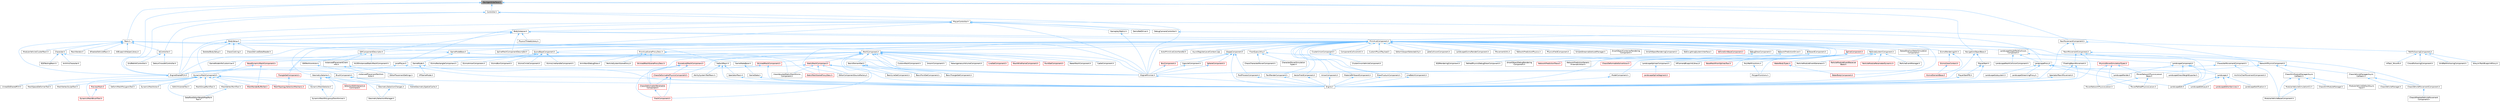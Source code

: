 digraph "NavAgentInterface.h"
{
 // INTERACTIVE_SVG=YES
 // LATEX_PDF_SIZE
  bgcolor="transparent";
  edge [fontname=Helvetica,fontsize=10,labelfontname=Helvetica,labelfontsize=10];
  node [fontname=Helvetica,fontsize=10,shape=box,height=0.2,width=0.4];
  Node1 [id="Node000001",label="NavAgentInterface.h",height=0.2,width=0.4,color="gray40", fillcolor="grey60", style="filled", fontcolor="black",tooltip=" "];
  Node1 -> Node2 [id="edge1_Node000001_Node000002",dir="back",color="steelblue1",style="solid",tooltip=" "];
  Node2 [id="Node000002",label="Controller.h",height=0.2,width=0.4,color="grey40", fillcolor="white", style="filled",URL="$de/d4a/Controller_8h.html",tooltip=" "];
  Node2 -> Node3 [id="edge2_Node000002_Node000003",dir="back",color="steelblue1",style="solid",tooltip=" "];
  Node3 [id="Node000003",label="AIController.h",height=0.2,width=0.4,color="grey40", fillcolor="white", style="filled",URL="$d7/dd8/AIController_8h.html",tooltip=" "];
  Node3 -> Node4 [id="edge3_Node000003_Node000004",dir="back",color="steelblue1",style="solid",tooltip=" "];
  Node4 [id="Node000004",label="DetourCrowdAIController.h",height=0.2,width=0.4,color="grey40", fillcolor="white", style="filled",URL="$d0/d1e/DetourCrowdAIController_8h.html",tooltip=" "];
  Node3 -> Node5 [id="edge4_Node000003_Node000005",dir="back",color="steelblue1",style="solid",tooltip=" "];
  Node5 [id="Node000005",label="GridPathAIController.h",height=0.2,width=0.4,color="grey40", fillcolor="white", style="filled",URL="$d9/daa/GridPathAIController_8h.html",tooltip=" "];
  Node2 -> Node6 [id="edge5_Node000002_Node000006",dir="back",color="steelblue1",style="solid",tooltip=" "];
  Node6 [id="Node000006",label="EngineMinimal.h",height=0.2,width=0.4,color="grey40", fillcolor="white", style="filled",URL="$d0/d2c/EngineMinimal_8h.html",tooltip=" "];
  Node6 -> Node7 [id="edge6_Node000006_Node000007",dir="back",color="steelblue1",style="solid",tooltip=" "];
  Node7 [id="Node000007",label="Engine.h",height=0.2,width=0.4,color="grey40", fillcolor="white", style="filled",URL="$d1/d34/Public_2Engine_8h.html",tooltip=" "];
  Node2 -> Node8 [id="edge7_Node000002_Node000008",dir="back",color="steelblue1",style="solid",tooltip=" "];
  Node8 [id="Node000008",label="EngineSharedPCH.h",height=0.2,width=0.4,color="grey40", fillcolor="white", style="filled",URL="$dc/dbb/EngineSharedPCH_8h.html",tooltip=" "];
  Node8 -> Node9 [id="edge8_Node000008_Node000009",dir="back",color="steelblue1",style="solid",tooltip=" "];
  Node9 [id="Node000009",label="UnrealEdSharedPCH.h",height=0.2,width=0.4,color="grey40", fillcolor="white", style="filled",URL="$d1/de6/UnrealEdSharedPCH_8h.html",tooltip=" "];
  Node2 -> Node10 [id="edge9_Node000002_Node000010",dir="back",color="steelblue1",style="solid",tooltip=" "];
  Node10 [id="Node000010",label="PlayerController.h",height=0.2,width=0.4,color="grey40", fillcolor="white", style="filled",URL="$db/db4/PlayerController_8h.html",tooltip=" "];
  Node10 -> Node11 [id="edge10_Node000010_Node000011",dir="back",color="steelblue1",style="solid",tooltip=" "];
  Node11 [id="Node000011",label="BodyInstance.h",height=0.2,width=0.4,color="grey40", fillcolor="white", style="filled",URL="$d3/d42/BodyInstance_8h.html",tooltip=" "];
  Node11 -> Node12 [id="edge11_Node000011_Node000012",dir="back",color="steelblue1",style="solid",tooltip=" "];
  Node12 [id="Node000012",label="BodySetup.h",height=0.2,width=0.4,color="grey40", fillcolor="white", style="filled",URL="$d8/d7b/BodySetup_8h.html",tooltip=" "];
  Node12 -> Node13 [id="edge12_Node000012_Node000013",dir="back",color="steelblue1",style="solid",tooltip=" "];
  Node13 [id="Node000013",label="ChaosCooking.h",height=0.2,width=0.4,color="grey40", fillcolor="white", style="filled",URL="$de/d88/ChaosCooking_8h.html",tooltip=" "];
  Node12 -> Node14 [id="edge13_Node000012_Node000014",dir="back",color="steelblue1",style="solid",tooltip=" "];
  Node14 [id="Node000014",label="ChaosDerivedDataReader.h",height=0.2,width=0.4,color="grey40", fillcolor="white", style="filled",URL="$de/d70/ChaosDerivedDataReader_8h.html",tooltip=" "];
  Node12 -> Node15 [id="edge14_Node000012_Node000015",dir="back",color="steelblue1",style="solid",tooltip=" "];
  Node15 [id="Node000015",label="DynamicMeshComponent.h",height=0.2,width=0.4,color="grey40", fillcolor="white", style="filled",URL="$d8/d66/DynamicMeshComponent_8h.html",tooltip=" "];
  Node15 -> Node16 [id="edge15_Node000015_Node000016",dir="back",color="steelblue1",style="solid",tooltip=" "];
  Node16 [id="Node000016",label="DataflowEditorWeightMapPaint\lTool.h",height=0.2,width=0.4,color="grey40", fillcolor="white", style="filled",URL="$db/d46/DataflowEditorWeightMapPaintTool_8h.html",tooltip=" "];
  Node15 -> Node17 [id="edge16_Node000015_Node000017",dir="back",color="steelblue1",style="solid",tooltip=" "];
  Node17 [id="Node000017",label="DeformMeshPolygonsTool.h",height=0.2,width=0.4,color="grey40", fillcolor="white", style="filled",URL="$db/d72/DeformMeshPolygonsTool_8h.html",tooltip=" "];
  Node15 -> Node18 [id="edge17_Node000015_Node000018",dir="back",color="steelblue1",style="solid",tooltip=" "];
  Node18 [id="Node000018",label="DynamicMeshActor.h",height=0.2,width=0.4,color="grey40", fillcolor="white", style="filled",URL="$d1/d71/DynamicMeshActor_8h.html",tooltip=" "];
  Node15 -> Node19 [id="edge18_Node000015_Node000019",dir="back",color="steelblue1",style="solid",tooltip=" "];
  Node19 [id="Node000019",label="DynamicMeshBrushTool.h",height=0.2,width=0.4,color="red", fillcolor="#FFF0F0", style="filled",URL="$da/d04/DynamicMeshBrushTool_8h.html",tooltip=" "];
  Node15 -> Node23 [id="edge19_Node000015_Node000023",dir="back",color="steelblue1",style="solid",tooltip=" "];
  Node23 [id="Node000023",label="DynamicMeshSelector.h",height=0.2,width=0.4,color="grey40", fillcolor="white", style="filled",URL="$dc/d01/DynamicMeshSelector_8h.html",tooltip=" "];
  Node23 -> Node24 [id="edge20_Node000023_Node000024",dir="back",color="steelblue1",style="solid",tooltip=" "];
  Node24 [id="Node000024",label="DynamicMeshPolygroupTransformer.h",height=0.2,width=0.4,color="grey40", fillcolor="white", style="filled",URL="$dc/db2/DynamicMeshPolygroupTransformer_8h.html",tooltip=" "];
  Node15 -> Node25 [id="edge21_Node000015_Node000025",dir="back",color="steelblue1",style="solid",tooltip=" "];
  Node25 [id="Node000025",label="EditUVIslandsTool.h",height=0.2,width=0.4,color="grey40", fillcolor="white", style="filled",URL="$d0/de4/EditUVIslandsTool_8h.html",tooltip=" "];
  Node15 -> Node26 [id="edge22_Node000015_Node000026",dir="back",color="steelblue1",style="solid",tooltip=" "];
  Node26 [id="Node000026",label="MeshGroupPaintTool.h",height=0.2,width=0.4,color="grey40", fillcolor="white", style="filled",URL="$dd/d04/MeshGroupPaintTool_8h.html",tooltip=" "];
  Node15 -> Node27 [id="edge23_Node000015_Node000027",dir="back",color="steelblue1",style="solid",tooltip=" "];
  Node27 [id="Node000027",label="MeshRenderBufferSet.h",height=0.2,width=0.4,color="red", fillcolor="#FFF0F0", style="filled",URL="$de/dc2/MeshRenderBufferSet_8h.html",tooltip=" "];
  Node15 -> Node29 [id="edge24_Node000015_Node000029",dir="back",color="steelblue1",style="solid",tooltip=" "];
  Node29 [id="Node000029",label="MeshSpaceDeformerTool.h",height=0.2,width=0.4,color="grey40", fillcolor="white", style="filled",URL="$d7/dc8/MeshSpaceDeformerTool_8h.html",tooltip=" "];
  Node15 -> Node30 [id="edge25_Node000015_Node000030",dir="back",color="steelblue1",style="solid",tooltip=" "];
  Node30 [id="Node000030",label="MeshTopologySelectionMechanic.h",height=0.2,width=0.4,color="red", fillcolor="#FFF0F0", style="filled",URL="$d5/d15/MeshTopologySelectionMechanic_8h.html",tooltip=" "];
  Node15 -> Node33 [id="edge26_Node000015_Node000033",dir="back",color="steelblue1",style="solid",tooltip=" "];
  Node33 [id="Node000033",label="MeshVertexPaintTool.h",height=0.2,width=0.4,color="grey40", fillcolor="white", style="filled",URL="$db/d74/MeshVertexPaintTool_8h.html",tooltip=" "];
  Node33 -> Node16 [id="edge27_Node000033_Node000016",dir="back",color="steelblue1",style="solid",tooltip=" "];
  Node15 -> Node34 [id="edge28_Node000015_Node000034",dir="back",color="steelblue1",style="solid",tooltip=" "];
  Node34 [id="Node000034",label="MeshVertexSculptTool.h",height=0.2,width=0.4,color="grey40", fillcolor="white", style="filled",URL="$dc/da6/MeshVertexSculptTool_8h.html",tooltip=" "];
  Node15 -> Node35 [id="edge29_Node000015_Node000035",dir="back",color="steelblue1",style="solid",tooltip=" "];
  Node35 [id="Node000035",label="PreviewMesh.h",height=0.2,width=0.4,color="red", fillcolor="#FFF0F0", style="filled",URL="$d6/d30/PreviewMesh_8h.html",tooltip=" "];
  Node35 -> Node19 [id="edge30_Node000035_Node000019",dir="back",color="steelblue1",style="solid",tooltip=" "];
  Node15 -> Node87 [id="edge31_Node000015_Node000087",dir="back",color="steelblue1",style="solid",tooltip=" "];
  Node87 [id="Node000087",label="SceneGeometrySpatialCache.h",height=0.2,width=0.4,color="grey40", fillcolor="white", style="filled",URL="$d6/d6f/SceneGeometrySpatialCache_8h.html",tooltip=" "];
  Node12 -> Node88 [id="edge32_Node000012_Node000088",dir="back",color="steelblue1",style="solid",tooltip=" "];
  Node88 [id="Node000088",label="SkeletalBodySetup.h",height=0.2,width=0.4,color="grey40", fillcolor="white", style="filled",URL="$dc/dbc/SkeletalBodySetup_8h.html",tooltip=" "];
  Node11 -> Node8 [id="edge33_Node000011_Node000008",dir="back",color="steelblue1",style="solid",tooltip=" "];
  Node11 -> Node89 [id="edge34_Node000011_Node000089",dir="back",color="steelblue1",style="solid",tooltip=" "];
  Node89 [id="Node000089",label="ISMComponentDescriptor.h",height=0.2,width=0.4,color="grey40", fillcolor="white", style="filled",URL="$dd/d82/ISMComponentDescriptor_8h.html",tooltip=" "];
  Node89 -> Node90 [id="edge35_Node000089_Node000090",dir="back",color="steelblue1",style="solid",tooltip=" "];
  Node90 [id="Node000090",label="HLODInstancedStaticMeshComponent.h",height=0.2,width=0.4,color="grey40", fillcolor="white", style="filled",URL="$dd/d88/HLODInstancedStaticMeshComponent_8h.html",tooltip=" "];
  Node89 -> Node91 [id="edge36_Node000089_Node000091",dir="back",color="steelblue1",style="solid",tooltip=" "];
  Node91 [id="Node000091",label="ISMPartitionActor.h",height=0.2,width=0.4,color="grey40", fillcolor="white", style="filled",URL="$d8/dac/ISMPartitionActor_8h.html",tooltip=" "];
  Node91 -> Node92 [id="edge37_Node000091_Node000092",dir="back",color="steelblue1",style="solid",tooltip=" "];
  Node92 [id="Node000092",label="InstancedPlacementPartition\lActor.h",height=0.2,width=0.4,color="grey40", fillcolor="white", style="filled",URL="$dd/d43/InstancedPlacementPartitionActor_8h.html",tooltip=" "];
  Node89 -> Node93 [id="edge38_Node000089_Node000093",dir="back",color="steelblue1",style="solid",tooltip=" "];
  Node93 [id="Node000093",label="InstancedPlacementClient\lInfo.h",height=0.2,width=0.4,color="grey40", fillcolor="white", style="filled",URL="$d0/d12/InstancedPlacementClientInfo_8h.html",tooltip=" "];
  Node93 -> Node94 [id="edge39_Node000093_Node000094",dir="back",color="steelblue1",style="solid",tooltip=" "];
  Node94 [id="Node000094",label="EditorPlacementSettings.h",height=0.2,width=0.4,color="grey40", fillcolor="white", style="filled",URL="$dd/daf/EditorPlacementSettings_8h.html",tooltip=" "];
  Node93 -> Node92 [id="edge40_Node000093_Node000092",dir="back",color="steelblue1",style="solid",tooltip=" "];
  Node11 -> Node95 [id="edge41_Node000011_Node000095",dir="back",color="steelblue1",style="solid",tooltip=" "];
  Node95 [id="Node000095",label="LandscapeProxy.h",height=0.2,width=0.4,color="grey40", fillcolor="white", style="filled",URL="$db/dae/LandscapeProxy_8h.html",tooltip=" "];
  Node95 -> Node96 [id="edge42_Node000095_Node000096",dir="back",color="steelblue1",style="solid",tooltip=" "];
  Node96 [id="Node000096",label="Landscape.h",height=0.2,width=0.4,color="grey40", fillcolor="white", style="filled",URL="$d5/dd6/Landscape_8h.html",tooltip=" "];
  Node96 -> Node97 [id="edge43_Node000096_Node000097",dir="back",color="steelblue1",style="solid",tooltip=" "];
  Node97 [id="Node000097",label="LandscapeEdit.h",height=0.2,width=0.4,color="grey40", fillcolor="white", style="filled",URL="$df/d61/LandscapeEdit_8h.html",tooltip=" "];
  Node96 -> Node98 [id="edge44_Node000096_Node000098",dir="back",color="steelblue1",style="solid",tooltip=" "];
  Node98 [id="Node000098",label="LandscapeEditLayer.h",height=0.2,width=0.4,color="grey40", fillcolor="white", style="filled",URL="$d2/d34/LandscapeEditLayer_8h.html",tooltip=" "];
  Node96 -> Node99 [id="edge45_Node000096_Node000099",dir="back",color="steelblue1",style="solid",tooltip=" "];
  Node99 [id="Node000099",label="LandscapeEditorServices.h",height=0.2,width=0.4,color="red", fillcolor="#FFF0F0", style="filled",URL="$d0/de9/LandscapeEditorServices_8h.html",tooltip=" "];
  Node96 -> Node101 [id="edge46_Node000096_Node000101",dir="back",color="steelblue1",style="solid",tooltip=" "];
  Node101 [id="Node000101",label="LandscapeNotification.h",height=0.2,width=0.4,color="grey40", fillcolor="white", style="filled",URL="$d7/de3/LandscapeNotification_8h.html",tooltip=" "];
  Node95 -> Node97 [id="edge47_Node000095_Node000097",dir="back",color="steelblue1",style="solid",tooltip=" "];
  Node95 -> Node102 [id="edge48_Node000095_Node000102",dir="back",color="steelblue1",style="solid",tooltip=" "];
  Node102 [id="Node000102",label="LandscapeRender.h",height=0.2,width=0.4,color="grey40", fillcolor="white", style="filled",URL="$df/d67/LandscapeRender_8h.html",tooltip=" "];
  Node95 -> Node103 [id="edge49_Node000095_Node000103",dir="back",color="steelblue1",style="solid",tooltip=" "];
  Node103 [id="Node000103",label="LandscapeStreamingProxy.h",height=0.2,width=0.4,color="grey40", fillcolor="white", style="filled",URL="$de/d5a/LandscapeStreamingProxy_8h.html",tooltip=" "];
  Node95 -> Node104 [id="edge50_Node000095_Node000104",dir="back",color="steelblue1",style="solid",tooltip=" "];
  Node104 [id="Node000104",label="LandscapeSubsystem.h",height=0.2,width=0.4,color="grey40", fillcolor="white", style="filled",URL="$d7/ddd/LandscapeSubsystem_8h.html",tooltip=" "];
  Node11 -> Node105 [id="edge51_Node000011_Node000105",dir="back",color="steelblue1",style="solid",tooltip=" "];
  Node105 [id="Node000105",label="PhysicsThreadLibrary.h",height=0.2,width=0.4,color="grey40", fillcolor="white", style="filled",URL="$dd/df6/PhysicsThreadLibrary_8h.html",tooltip=" "];
  Node11 -> Node106 [id="edge52_Node000011_Node000106",dir="back",color="steelblue1",style="solid",tooltip=" "];
  Node106 [id="Node000106",label="PrimitiveComponent.h",height=0.2,width=0.4,color="grey40", fillcolor="white", style="filled",URL="$df/d9f/PrimitiveComponent_8h.html",tooltip=" "];
  Node106 -> Node107 [id="edge53_Node000106_Node000107",dir="back",color="steelblue1",style="solid",tooltip=" "];
  Node107 [id="Node000107",label="ActorPrimitiveColorHandler.h",height=0.2,width=0.4,color="grey40", fillcolor="white", style="filled",URL="$d4/d72/ActorPrimitiveColorHandler_8h.html",tooltip=" "];
  Node106 -> Node108 [id="edge54_Node000106_Node000108",dir="back",color="steelblue1",style="solid",tooltip=" "];
  Node108 [id="Node000108",label="ArrowComponent.h",height=0.2,width=0.4,color="grey40", fillcolor="white", style="filled",URL="$db/d35/ArrowComponent_8h.html",tooltip=" "];
  Node108 -> Node7 [id="edge55_Node000108_Node000007",dir="back",color="steelblue1",style="solid",tooltip=" "];
  Node106 -> Node109 [id="edge56_Node000106_Node000109",dir="back",color="steelblue1",style="solid",tooltip=" "];
  Node109 [id="Node000109",label="AsyncRegisterLevelContext.cpp",height=0.2,width=0.4,color="grey40", fillcolor="white", style="filled",URL="$da/df8/AsyncRegisterLevelContext_8cpp.html",tooltip=" "];
  Node106 -> Node110 [id="edge57_Node000106_Node000110",dir="back",color="steelblue1",style="solid",tooltip=" "];
  Node110 [id="Node000110",label="BakedShallowWaterSimulation\lComponent.h",height=0.2,width=0.4,color="grey40", fillcolor="white", style="filled",URL="$d4/dbc/BakedShallowWaterSimulationComponent_8h.html",tooltip=" "];
  Node110 -> Node111 [id="edge58_Node000110_Node000111",dir="back",color="steelblue1",style="solid",tooltip=" "];
  Node111 [id="Node000111",label="WaterBodyComponent.h",height=0.2,width=0.4,color="red", fillcolor="#FFF0F0", style="filled",URL="$db/d59/WaterBodyComponent_8h.html",tooltip=" "];
  Node106 -> Node124 [id="edge59_Node000106_Node000124",dir="back",color="steelblue1",style="solid",tooltip=" "];
  Node124 [id="Node000124",label="BillboardComponent.h",height=0.2,width=0.4,color="grey40", fillcolor="white", style="filled",URL="$db/d72/BillboardComponent_8h.html",tooltip=" "];
  Node124 -> Node125 [id="edge60_Node000124_Node000125",dir="back",color="steelblue1",style="solid",tooltip=" "];
  Node125 [id="Node000125",label="ChaosDeformableSolverActor.h",height=0.2,width=0.4,color="red", fillcolor="#FFF0F0", style="filled",URL="$d2/de9/ChaosDeformableSolverActor_8h.html",tooltip=" "];
  Node124 -> Node7 [id="edge61_Node000124_Node000007",dir="back",color="steelblue1",style="solid",tooltip=" "];
  Node106 -> Node129 [id="edge62_Node000106_Node000129",dir="back",color="steelblue1",style="solid",tooltip=" "];
  Node129 [id="Node000129",label="BrushComponent.h",height=0.2,width=0.4,color="grey40", fillcolor="white", style="filled",URL="$d0/d9c/BrushComponent_8h.html",tooltip=" "];
  Node129 -> Node7 [id="edge63_Node000129_Node000007",dir="back",color="steelblue1",style="solid",tooltip=" "];
  Node129 -> Node87 [id="edge64_Node000129_Node000087",dir="back",color="steelblue1",style="solid",tooltip=" "];
  Node106 -> Node130 [id="edge65_Node000106_Node000130",dir="back",color="steelblue1",style="solid",tooltip=" "];
  Node130 [id="Node000130",label="ClusterUnionComponent.h",height=0.2,width=0.4,color="grey40", fillcolor="white", style="filled",URL="$d0/d16/ClusterUnionComponent_8h.html",tooltip=" "];
  Node130 -> Node131 [id="edge66_Node000130_Node000131",dir="back",color="steelblue1",style="solid",tooltip=" "];
  Node131 [id="Node000131",label="ClusterUnionVehicleComponent.h",height=0.2,width=0.4,color="grey40", fillcolor="white", style="filled",URL="$dd/deb/ClusterUnionVehicleComponent_8h.html",tooltip=" "];
  Node106 -> Node132 [id="edge67_Node000106_Node000132",dir="back",color="steelblue1",style="solid",tooltip=" "];
  Node132 [id="Node000132",label="ComponentCollisionUtil.h",height=0.2,width=0.4,color="grey40", fillcolor="white", style="filled",URL="$d9/d1c/ComponentCollisionUtil_8h.html",tooltip=" "];
  Node106 -> Node133 [id="edge68_Node000106_Node000133",dir="back",color="steelblue1",style="solid",tooltip=" "];
  Node133 [id="Node000133",label="CustomPhysXPayload.h",height=0.2,width=0.4,color="grey40", fillcolor="white", style="filled",URL="$d3/d90/CustomPhysXPayload_8h.html",tooltip=" "];
  Node106 -> Node134 [id="edge69_Node000106_Node000134",dir="back",color="steelblue1",style="solid",tooltip=" "];
  Node134 [id="Node000134",label="DebugDrawComponent.h",height=0.2,width=0.4,color="grey40", fillcolor="white", style="filled",URL="$d9/dae/DebugDrawComponent_8h.html",tooltip=" "];
  Node134 -> Node135 [id="edge70_Node000134_Node000135",dir="back",color="steelblue1",style="solid",tooltip=" "];
  Node135 [id="Node000135",label="EQSRenderingComponent.h",height=0.2,width=0.4,color="grey40", fillcolor="white", style="filled",URL="$df/d63/EQSRenderingComponent_8h.html",tooltip=" "];
  Node134 -> Node136 [id="edge71_Node000134_Node000136",dir="back",color="steelblue1",style="solid",tooltip=" "];
  Node136 [id="Node000136",label="PathedPhysicsDebugDrawComponent.h",height=0.2,width=0.4,color="grey40", fillcolor="white", style="filled",URL="$d9/dd8/PathedPhysicsDebugDrawComponent_8h.html",tooltip=" "];
  Node134 -> Node137 [id="edge72_Node000134_Node000137",dir="back",color="steelblue1",style="solid",tooltip=" "];
  Node137 [id="Node000137",label="SmartObjectDebugRendering\lComponent.h",height=0.2,width=0.4,color="grey40", fillcolor="white", style="filled",URL="$d2/db9/SmartObjectDebugRenderingComponent_8h.html",tooltip=" "];
  Node106 -> Node138 [id="edge73_Node000106_Node000138",dir="back",color="steelblue1",style="solid",tooltip=" "];
  Node138 [id="Node000138",label="DrawFrustumComponent.h",height=0.2,width=0.4,color="grey40", fillcolor="white", style="filled",URL="$db/d24/DrawFrustumComponent_8h.html",tooltip=" "];
  Node138 -> Node7 [id="edge74_Node000138_Node000007",dir="back",color="steelblue1",style="solid",tooltip=" "];
  Node106 -> Node139 [id="edge75_Node000106_Node000139",dir="back",color="steelblue1",style="solid",tooltip=" "];
  Node139 [id="Node000139",label="EditorComponentSourceFactory.h",height=0.2,width=0.4,color="grey40", fillcolor="white", style="filled",URL="$d4/d35/EditorComponentSourceFactory_8h.html",tooltip=" "];
  Node106 -> Node140 [id="edge76_Node000106_Node000140",dir="back",color="steelblue1",style="solid",tooltip=" "];
  Node140 [id="Node000140",label="EditorViewportSelectability.h",height=0.2,width=0.4,color="grey40", fillcolor="white", style="filled",URL="$d0/da6/EditorViewportSelectability_8h.html",tooltip=" "];
  Node106 -> Node6 [id="edge77_Node000106_Node000006",dir="back",color="steelblue1",style="solid",tooltip=" "];
  Node106 -> Node8 [id="edge78_Node000106_Node000008",dir="back",color="steelblue1",style="solid",tooltip=" "];
  Node106 -> Node141 [id="edge79_Node000106_Node000141",dir="back",color="steelblue1",style="solid",tooltip=" "];
  Node141 [id="Node000141",label="FloorQueryUtils.h",height=0.2,width=0.4,color="grey40", fillcolor="white", style="filled",URL="$df/d2a/FloorQueryUtils_8h.html",tooltip=" "];
  Node141 -> Node142 [id="edge80_Node000141_Node000142",dir="back",color="steelblue1",style="solid",tooltip=" "];
  Node142 [id="Node000142",label="ChaosCharacterMoverComponent.h",height=0.2,width=0.4,color="grey40", fillcolor="white", style="filled",URL="$d5/dd2/ChaosCharacterMoverComponent_8h.html",tooltip=" "];
  Node141 -> Node143 [id="edge81_Node000141_Node000143",dir="back",color="steelblue1",style="solid",tooltip=" "];
  Node143 [id="Node000143",label="CharacterMoverSimulation\lTypes.h",height=0.2,width=0.4,color="grey40", fillcolor="white", style="filled",URL="$df/dcc/CharacterMoverSimulationTypes_8h.html",tooltip=" "];
  Node141 -> Node144 [id="edge82_Node000141_Node000144",dir="back",color="steelblue1",style="solid",tooltip=" "];
  Node144 [id="Node000144",label="PhysicsMoverSimulationTypes.h",height=0.2,width=0.4,color="red", fillcolor="#FFF0F0", style="filled",URL="$d1/d2f/PhysicsMoverSimulationTypes_8h.html",tooltip=" "];
  Node144 -> Node145 [id="edge83_Node000144_Node000145",dir="back",color="steelblue1",style="solid",tooltip=" "];
  Node145 [id="Node000145",label="MoverNetworkPhysicsLiaison.h",height=0.2,width=0.4,color="grey40", fillcolor="white", style="filled",URL="$d7/d6a/MoverNetworkPhysicsLiaison_8h.html",tooltip=" "];
  Node144 -> Node146 [id="edge84_Node000144_Node000146",dir="back",color="steelblue1",style="solid",tooltip=" "];
  Node146 [id="Node000146",label="MoverNetworkPhysicsLiaison\lBase.h",height=0.2,width=0.4,color="grey40", fillcolor="white", style="filled",URL="$d6/d54/MoverNetworkPhysicsLiaisonBase_8h.html",tooltip=" "];
  Node146 -> Node145 [id="edge85_Node000146_Node000145",dir="back",color="steelblue1",style="solid",tooltip=" "];
  Node146 -> Node147 [id="edge86_Node000146_Node000147",dir="back",color="steelblue1",style="solid",tooltip=" "];
  Node147 [id="Node000147",label="MoverPathedPhysicsLiaison.h",height=0.2,width=0.4,color="grey40", fillcolor="white", style="filled",URL="$d8/d2d/MoverPathedPhysicsLiaison_8h.html",tooltip=" "];
  Node144 -> Node147 [id="edge87_Node000144_Node000147",dir="back",color="steelblue1",style="solid",tooltip=" "];
  Node106 -> Node154 [id="edge88_Node000106_Node000154",dir="back",color="steelblue1",style="solid",tooltip=" "];
  Node154 [id="Node000154",label="GeometrySelector.h",height=0.2,width=0.4,color="grey40", fillcolor="white", style="filled",URL="$d5/d67/GeometrySelector_8h.html",tooltip=" "];
  Node154 -> Node24 [id="edge89_Node000154_Node000024",dir="back",color="steelblue1",style="solid",tooltip=" "];
  Node154 -> Node23 [id="edge90_Node000154_Node000023",dir="back",color="steelblue1",style="solid",tooltip=" "];
  Node154 -> Node155 [id="edge91_Node000154_Node000155",dir="back",color="steelblue1",style="solid",tooltip=" "];
  Node155 [id="Node000155",label="GeometrySelectionChanges.h",height=0.2,width=0.4,color="grey40", fillcolor="white", style="filled",URL="$d2/d21/GeometrySelectionChanges_8h.html",tooltip=" "];
  Node155 -> Node156 [id="edge92_Node000155_Node000156",dir="back",color="steelblue1",style="solid",tooltip=" "];
  Node156 [id="Node000156",label="GeometrySelectionManager.h",height=0.2,width=0.4,color="grey40", fillcolor="white", style="filled",URL="$d9/d43/GeometrySelectionManager_8h.html",tooltip=" "];
  Node154 -> Node156 [id="edge93_Node000154_Node000156",dir="back",color="steelblue1",style="solid",tooltip=" "];
  Node154 -> Node157 [id="edge94_Node000154_Node000157",dir="back",color="steelblue1",style="solid",tooltip=" "];
  Node157 [id="Node000157",label="SelectionEditInteractive\lCommand.h",height=0.2,width=0.4,color="red", fillcolor="#FFF0F0", style="filled",URL="$d8/db5/SelectionEditInteractiveCommand_8h.html",tooltip=" "];
  Node106 -> Node162 [id="edge95_Node000106_Node000162",dir="back",color="steelblue1",style="solid",tooltip=" "];
  Node162 [id="Node000162",label="GizmoBaseComponent.h",height=0.2,width=0.4,color="grey40", fillcolor="white", style="filled",URL="$db/dfd/GizmoBaseComponent_8h.html",tooltip=" "];
  Node162 -> Node163 [id="edge96_Node000162_Node000163",dir="back",color="steelblue1",style="solid",tooltip=" "];
  Node163 [id="Node000163",label="GizmoArrowComponent.h",height=0.2,width=0.4,color="grey40", fillcolor="white", style="filled",URL="$d9/df9/GizmoArrowComponent_8h.html",tooltip=" "];
  Node162 -> Node164 [id="edge97_Node000162_Node000164",dir="back",color="steelblue1",style="solid",tooltip=" "];
  Node164 [id="Node000164",label="GizmoBoxComponent.h",height=0.2,width=0.4,color="grey40", fillcolor="white", style="filled",URL="$d4/d84/GizmoBoxComponent_8h.html",tooltip=" "];
  Node162 -> Node165 [id="edge98_Node000162_Node000165",dir="back",color="steelblue1",style="solid",tooltip=" "];
  Node165 [id="Node000165",label="GizmoCircleComponent.h",height=0.2,width=0.4,color="grey40", fillcolor="white", style="filled",URL="$d3/d78/GizmoCircleComponent_8h.html",tooltip=" "];
  Node162 -> Node166 [id="edge99_Node000162_Node000166",dir="back",color="steelblue1",style="solid",tooltip=" "];
  Node166 [id="Node000166",label="GizmoLineHandleComponent.h",height=0.2,width=0.4,color="grey40", fillcolor="white", style="filled",URL="$d3/d98/GizmoLineHandleComponent_8h.html",tooltip=" "];
  Node162 -> Node167 [id="edge100_Node000162_Node000167",dir="back",color="steelblue1",style="solid",tooltip=" "];
  Node167 [id="Node000167",label="GizmoRectangleComponent.h",height=0.2,width=0.4,color="grey40", fillcolor="white", style="filled",URL="$d9/ded/GizmoRectangleComponent_8h.html",tooltip=" "];
  Node162 -> Node168 [id="edge101_Node000162_Node000168",dir="back",color="steelblue1",style="solid",tooltip=" "];
  Node168 [id="Node000168",label="ViewAdjustedStaticMeshGizmo\lComponent.h",height=0.2,width=0.4,color="grey40", fillcolor="white", style="filled",URL="$d3/d99/ViewAdjustedStaticMeshGizmoComponent_8h.html",tooltip=" "];
  Node106 -> Node169 [id="edge102_Node000106_Node000169",dir="back",color="steelblue1",style="solid",tooltip=" "];
  Node169 [id="Node000169",label="GizmoRenderingUtil.h",height=0.2,width=0.4,color="grey40", fillcolor="white", style="filled",URL="$d0/d40/GizmoRenderingUtil_8h.html",tooltip=" "];
  Node169 -> Node170 [id="edge103_Node000169_Node000170",dir="back",color="steelblue1",style="solid",tooltip=" "];
  Node170 [id="Node000170",label="GizmoElementBase.h",height=0.2,width=0.4,color="red", fillcolor="#FFF0F0", style="filled",URL="$d5/d19/GizmoElementBase_8h.html",tooltip=" "];
  Node169 -> Node186 [id="edge104_Node000169_Node000186",dir="back",color="steelblue1",style="solid",tooltip=" "];
  Node186 [id="Node000186",label="GizmoViewContext.h",height=0.2,width=0.4,color="red", fillcolor="#FFF0F0", style="filled",URL="$dd/d1a/GizmoViewContext_8h.html",tooltip=" "];
  Node186 -> Node170 [id="edge105_Node000186_Node000170",dir="back",color="steelblue1",style="solid",tooltip=" "];
  Node106 -> Node89 [id="edge106_Node000106_Node000089",dir="back",color="steelblue1",style="solid",tooltip=" "];
  Node106 -> Node188 [id="edge107_Node000106_Node000188",dir="back",color="steelblue1",style="solid",tooltip=" "];
  Node188 [id="Node000188",label="LakeCollisionComponent.h",height=0.2,width=0.4,color="grey40", fillcolor="white", style="filled",URL="$d6/d05/LakeCollisionComponent_8h.html",tooltip=" "];
  Node106 -> Node189 [id="edge108_Node000106_Node000189",dir="back",color="steelblue1",style="solid",tooltip=" "];
  Node189 [id="Node000189",label="LandscapeComponent.h",height=0.2,width=0.4,color="grey40", fillcolor="white", style="filled",URL="$d4/dba/LandscapeComponent_8h.html",tooltip=" "];
  Node189 -> Node96 [id="edge109_Node000189_Node000096",dir="back",color="steelblue1",style="solid",tooltip=" "];
  Node189 -> Node97 [id="edge110_Node000189_Node000097",dir="back",color="steelblue1",style="solid",tooltip=" "];
  Node189 -> Node190 [id="edge111_Node000189_Node000190",dir="back",color="steelblue1",style="solid",tooltip=" "];
  Node190 [id="Node000190",label="LandscapeGrassWeightExporter.h",height=0.2,width=0.4,color="grey40", fillcolor="white", style="filled",URL="$de/d64/LandscapeGrassWeightExporter_8h.html",tooltip=" "];
  Node189 -> Node102 [id="edge112_Node000189_Node000102",dir="back",color="steelblue1",style="solid",tooltip=" "];
  Node106 -> Node191 [id="edge113_Node000106_Node000191",dir="back",color="steelblue1",style="solid",tooltip=" "];
  Node191 [id="Node000191",label="LandscapeGizmoRenderComponent.h",height=0.2,width=0.4,color="grey40", fillcolor="white", style="filled",URL="$d0/d84/LandscapeGizmoRenderComponent_8h.html",tooltip=" "];
  Node106 -> Node192 [id="edge114_Node000106_Node000192",dir="back",color="steelblue1",style="solid",tooltip=" "];
  Node192 [id="Node000192",label="LandscapeHeightfieldCollision\lComponent.h",height=0.2,width=0.4,color="grey40", fillcolor="white", style="filled",URL="$d2/d06/LandscapeHeightfieldCollisionComponent_8h.html",tooltip=" "];
  Node192 -> Node97 [id="edge115_Node000192_Node000097",dir="back",color="steelblue1",style="solid",tooltip=" "];
  Node192 -> Node193 [id="edge116_Node000192_Node000193",dir="back",color="steelblue1",style="solid",tooltip=" "];
  Node193 [id="Node000193",label="LandscapeMeshCollisionComponent.h",height=0.2,width=0.4,color="grey40", fillcolor="white", style="filled",URL="$d0/dab/LandscapeMeshCollisionComponent_8h.html",tooltip=" "];
  Node192 -> Node95 [id="edge117_Node000192_Node000095",dir="back",color="steelblue1",style="solid",tooltip=" "];
  Node106 -> Node194 [id="edge118_Node000106_Node000194",dir="back",color="steelblue1",style="solid",tooltip=" "];
  Node194 [id="Node000194",label="LandscapeSplinesComponent.h",height=0.2,width=0.4,color="grey40", fillcolor="white", style="filled",URL="$d4/d7e/LandscapeSplinesComponent_8h.html",tooltip=" "];
  Node194 -> Node195 [id="edge119_Node000194_Node000195",dir="back",color="steelblue1",style="solid",tooltip=" "];
  Node195 [id="Node000195",label="LandscapeSplineSegment.h",height=0.2,width=0.4,color="red", fillcolor="#FFF0F0", style="filled",URL="$d4/d8d/LandscapeSplineSegment_8h.html",tooltip=" "];
  Node106 -> Node197 [id="edge120_Node000106_Node000197",dir="back",color="steelblue1",style="solid",tooltip=" "];
  Node197 [id="Node000197",label="LineBatchComponent.h",height=0.2,width=0.4,color="grey40", fillcolor="white", style="filled",URL="$d4/dd8/LineBatchComponent_8h.html",tooltip=" "];
  Node197 -> Node7 [id="edge121_Node000197_Node000007",dir="back",color="steelblue1",style="solid",tooltip=" "];
  Node106 -> Node198 [id="edge122_Node000106_Node000198",dir="back",color="steelblue1",style="solid",tooltip=" "];
  Node198 [id="Node000198",label="MaterialBillboardComponent.h",height=0.2,width=0.4,color="grey40", fillcolor="white", style="filled",URL="$d0/d98/MaterialBillboardComponent_8h.html",tooltip=" "];
  Node198 -> Node7 [id="edge123_Node000198_Node000007",dir="back",color="steelblue1",style="solid",tooltip=" "];
  Node106 -> Node199 [id="edge124_Node000106_Node000199",dir="back",color="steelblue1",style="solid",tooltip=" "];
  Node199 [id="Node000199",label="MeshComponent.h",height=0.2,width=0.4,color="grey40", fillcolor="white", style="filled",URL="$dd/d57/MeshComponent_8h.html",tooltip=" "];
  Node199 -> Node200 [id="edge125_Node000199_Node000200",dir="back",color="steelblue1",style="solid",tooltip=" "];
  Node200 [id="Node000200",label="BaseDynamicMeshComponent.h",height=0.2,width=0.4,color="red", fillcolor="#FFF0F0", style="filled",URL="$d3/df4/BaseDynamicMeshComponent_8h.html",tooltip=" "];
  Node200 -> Node15 [id="edge126_Node000200_Node000015",dir="back",color="steelblue1",style="solid",tooltip=" "];
  Node200 -> Node27 [id="edge127_Node000200_Node000027",dir="back",color="steelblue1",style="solid",tooltip=" "];
  Node199 -> Node218 [id="edge128_Node000199_Node000218",dir="back",color="steelblue1",style="solid",tooltip=" "];
  Node218 [id="Node000218",label="BasicElementSet.h",height=0.2,width=0.4,color="grey40", fillcolor="white", style="filled",URL="$de/d31/BasicElementSet_8h.html",tooltip=" "];
  Node218 -> Node219 [id="edge129_Node000218_Node000219",dir="back",color="steelblue1",style="solid",tooltip=" "];
  Node219 [id="Node000219",label="BasicLineSetComponent.h",height=0.2,width=0.4,color="grey40", fillcolor="white", style="filled",URL="$da/d78/BasicLineSetComponent_8h.html",tooltip=" "];
  Node218 -> Node220 [id="edge130_Node000218_Node000220",dir="back",color="steelblue1",style="solid",tooltip=" "];
  Node220 [id="Node000220",label="BasicPointSetComponent.h",height=0.2,width=0.4,color="grey40", fillcolor="white", style="filled",URL="$d4/d5f/BasicPointSetComponent_8h.html",tooltip=" "];
  Node218 -> Node221 [id="edge131_Node000218_Node000221",dir="back",color="steelblue1",style="solid",tooltip=" "];
  Node221 [id="Node000221",label="BasicTriangleSetComponent.h",height=0.2,width=0.4,color="grey40", fillcolor="white", style="filled",URL="$d0/d56/BasicTriangleSetComponent_8h.html",tooltip=" "];
  Node199 -> Node219 [id="edge132_Node000199_Node000219",dir="back",color="steelblue1",style="solid",tooltip=" "];
  Node199 -> Node220 [id="edge133_Node000199_Node000220",dir="back",color="steelblue1",style="solid",tooltip=" "];
  Node199 -> Node221 [id="edge134_Node000199_Node000221",dir="back",color="steelblue1",style="solid",tooltip=" "];
  Node199 -> Node222 [id="edge135_Node000199_Node000222",dir="back",color="steelblue1",style="solid",tooltip=" "];
  Node222 [id="Node000222",label="CableComponent.h",height=0.2,width=0.4,color="grey40", fillcolor="white", style="filled",URL="$d4/dd5/CableComponent_8h.html",tooltip=" "];
  Node199 -> Node223 [id="edge136_Node000199_Node000223",dir="back",color="steelblue1",style="solid",tooltip=" "];
  Node223 [id="Node000223",label="ChaosDeformablePhysicsComponent.h",height=0.2,width=0.4,color="red", fillcolor="#FFF0F0", style="filled",URL="$d3/da9/ChaosDeformablePhysicsComponent_8h.html",tooltip=" "];
  Node223 -> Node227 [id="edge137_Node000223_Node000227",dir="back",color="steelblue1",style="solid",tooltip=" "];
  Node227 [id="Node000227",label="ChaosDeformableTetrahedral\lComponent.h",height=0.2,width=0.4,color="red", fillcolor="#FFF0F0", style="filled",URL="$d3/db3/ChaosDeformableTetrahedralComponent_8h.html",tooltip=" "];
  Node227 -> Node229 [id="edge138_Node000227_Node000229",dir="back",color="steelblue1",style="solid",tooltip=" "];
  Node229 [id="Node000229",label="FleshComponent.h",height=0.2,width=0.4,color="red", fillcolor="#FFF0F0", style="filled",URL="$d0/d29/FleshComponent_8h.html",tooltip=" "];
  Node223 -> Node229 [id="edge139_Node000223_Node000229",dir="back",color="steelblue1",style="solid",tooltip=" "];
  Node199 -> Node227 [id="edge140_Node000199_Node000227",dir="back",color="steelblue1",style="solid",tooltip=" "];
  Node199 -> Node231 [id="edge141_Node000199_Node000231",dir="back",color="steelblue1",style="solid",tooltip=" "];
  Node231 [id="Node000231",label="CustomMeshComponent.h",height=0.2,width=0.4,color="grey40", fillcolor="white", style="filled",URL="$de/d34/CustomMeshComponent_8h.html",tooltip=" "];
  Node199 -> Node6 [id="edge142_Node000199_Node000006",dir="back",color="steelblue1",style="solid",tooltip=" "];
  Node199 -> Node8 [id="edge143_Node000199_Node000008",dir="back",color="steelblue1",style="solid",tooltip=" "];
  Node199 -> Node229 [id="edge144_Node000199_Node000229",dir="back",color="steelblue1",style="solid",tooltip=" "];
  Node199 -> Node232 [id="edge145_Node000199_Node000232",dir="back",color="steelblue1",style="solid",tooltip=" "];
  Node232 [id="Node000232",label="GroomComponent.h",height=0.2,width=0.4,color="grey40", fillcolor="white", style="filled",URL="$de/d2e/GroomComponent_8h.html",tooltip=" "];
  Node199 -> Node233 [id="edge146_Node000199_Node000233",dir="back",color="steelblue1",style="solid",tooltip=" "];
  Node233 [id="Node000233",label="HeterogeneousVolumeComponent.h",height=0.2,width=0.4,color="grey40", fillcolor="white", style="filled",URL="$d6/daf/HeterogeneousVolumeComponent_8h.html",tooltip=" "];
  Node199 -> Node234 [id="edge147_Node000199_Node000234",dir="back",color="steelblue1",style="solid",tooltip=" "];
  Node234 [id="Node000234",label="LineSetComponent.h",height=0.2,width=0.4,color="red", fillcolor="#FFF0F0", style="filled",URL="$d7/d6b/LineSetComponent_8h.html",tooltip=" "];
  Node199 -> Node237 [id="edge148_Node000199_Node000237",dir="back",color="steelblue1",style="solid",tooltip=" "];
  Node237 [id="Node000237",label="MeshWireframeComponent.h",height=0.2,width=0.4,color="red", fillcolor="#FFF0F0", style="filled",URL="$d7/d66/MeshWireframeComponent_8h.html",tooltip=" "];
  Node199 -> Node238 [id="edge149_Node000199_Node000238",dir="back",color="steelblue1",style="solid",tooltip=" "];
  Node238 [id="Node000238",label="PointSetComponent.h",height=0.2,width=0.4,color="red", fillcolor="#FFF0F0", style="filled",URL="$d8/d54/PointSetComponent_8h.html",tooltip=" "];
  Node199 -> Node239 [id="edge150_Node000199_Node000239",dir="back",color="steelblue1",style="solid",tooltip=" "];
  Node239 [id="Node000239",label="ProceduralMeshComponent.h",height=0.2,width=0.4,color="red", fillcolor="#FFF0F0", style="filled",URL="$d5/d29/ProceduralMeshComponent_8h.html",tooltip=" "];
  Node239 -> Node223 [id="edge151_Node000239_Node000223",dir="back",color="steelblue1",style="solid",tooltip=" "];
  Node239 -> Node227 [id="edge152_Node000239_Node000227",dir="back",color="steelblue1",style="solid",tooltip=" "];
  Node239 -> Node229 [id="edge153_Node000239_Node000229",dir="back",color="steelblue1",style="solid",tooltip=" "];
  Node199 -> Node241 [id="edge154_Node000199_Node000241",dir="back",color="steelblue1",style="solid",tooltip=" "];
  Node241 [id="Node000241",label="SkinnedMeshComponent.h",height=0.2,width=0.4,color="red", fillcolor="#FFF0F0", style="filled",URL="$da/d62/SkinnedMeshComponent_8h.html",tooltip=" "];
  Node241 -> Node7 [id="edge155_Node000241_Node000007",dir="back",color="steelblue1",style="solid",tooltip=" "];
  Node241 -> Node8 [id="edge156_Node000241_Node000008",dir="back",color="steelblue1",style="solid",tooltip=" "];
  Node199 -> Node318 [id="edge157_Node000199_Node000318",dir="back",color="steelblue1",style="solid",tooltip=" "];
  Node318 [id="Node000318",label="StaticMeshComponent.h",height=0.2,width=0.4,color="red", fillcolor="#FFF0F0", style="filled",URL="$da/daf/StaticMeshComponent_8h.html",tooltip=" "];
  Node318 -> Node139 [id="edge158_Node000318_Node000139",dir="back",color="steelblue1",style="solid",tooltip=" "];
  Node318 -> Node7 [id="edge159_Node000318_Node000007",dir="back",color="steelblue1",style="solid",tooltip=" "];
  Node318 -> Node6 [id="edge160_Node000318_Node000006",dir="back",color="steelblue1",style="solid",tooltip=" "];
  Node318 -> Node8 [id="edge161_Node000318_Node000008",dir="back",color="steelblue1",style="solid",tooltip=" "];
  Node318 -> Node372 [id="edge162_Node000318_Node000372",dir="back",color="steelblue1",style="solid",tooltip=" "];
  Node372 [id="Node000372",label="StaticMeshSceneProxyDesc.h",height=0.2,width=0.4,color="red", fillcolor="#FFF0F0", style="filled",URL="$d0/d31/StaticMeshSceneProxyDesc_8h.html",tooltip=" "];
  Node318 -> Node168 [id="edge163_Node000318_Node000168",dir="back",color="steelblue1",style="solid",tooltip=" "];
  Node199 -> Node374 [id="edge164_Node000199_Node000374",dir="back",color="steelblue1",style="solid",tooltip=" "];
  Node374 [id="Node000374",label="TriangleSetComponent.h",height=0.2,width=0.4,color="red", fillcolor="#FFF0F0", style="filled",URL="$d0/d95/TriangleSetComponent_8h.html",tooltip=" "];
  Node374 -> Node30 [id="edge165_Node000374_Node000030",dir="back",color="steelblue1",style="solid",tooltip=" "];
  Node199 -> Node375 [id="edge166_Node000199_Node000375",dir="back",color="steelblue1",style="solid",tooltip=" "];
  Node375 [id="Node000375",label="WaterMeshComponent.h",height=0.2,width=0.4,color="grey40", fillcolor="white", style="filled",URL="$d0/dd9/WaterMeshComponent_8h.html",tooltip=" "];
  Node106 -> Node376 [id="edge167_Node000106_Node000376",dir="back",color="steelblue1",style="solid",tooltip=" "];
  Node376 [id="Node000376",label="ModelComponent.h",height=0.2,width=0.4,color="grey40", fillcolor="white", style="filled",URL="$d9/d34/ModelComponent_8h.html",tooltip=" "];
  Node376 -> Node7 [id="edge168_Node000376_Node000007",dir="back",color="steelblue1",style="solid",tooltip=" "];
  Node106 -> Node377 [id="edge169_Node000106_Node000377",dir="back",color="steelblue1",style="solid",tooltip=" "];
  Node377 [id="Node000377",label="ModularVehicleBaseComponent.h",height=0.2,width=0.4,color="grey40", fillcolor="white", style="filled",URL="$d3/dc7/ModularVehicleBaseComponent_8h.html",tooltip=" "];
  Node106 -> Node378 [id="edge170_Node000106_Node000378",dir="back",color="steelblue1",style="solid",tooltip=" "];
  Node378 [id="Node000378",label="MovementUtils.h",height=0.2,width=0.4,color="grey40", fillcolor="white", style="filled",URL="$d0/d54/MovementUtils_8h.html",tooltip=" "];
  Node106 -> Node379 [id="edge171_Node000106_Node000379",dir="back",color="steelblue1",style="solid",tooltip=" "];
  Node379 [id="Node000379",label="NetworkPredictionDriver.h",height=0.2,width=0.4,color="grey40", fillcolor="white", style="filled",URL="$d4/db2/NetworkPredictionDriver_8h.html",tooltip=" "];
  Node379 -> Node380 [id="edge172_Node000379_Node000380",dir="back",color="steelblue1",style="solid",tooltip=" "];
  Node380 [id="Node000380",label="NetworkPredictionGeneric\lKinematicActor.h",height=0.2,width=0.4,color="grey40", fillcolor="white", style="filled",URL="$db/d93/NetworkPredictionGenericKinematicActor_8h.html",tooltip=" "];
  Node379 -> Node381 [id="edge173_Node000379_Node000381",dir="back",color="steelblue1",style="solid",tooltip=" "];
  Node381 [id="Node000381",label="NetworkPredictionTrace.h",height=0.2,width=0.4,color="red", fillcolor="#FFF0F0", style="filled",URL="$d6/d68/NetworkPredictionTrace_8h.html",tooltip=" "];
  Node106 -> Node386 [id="edge174_Node000106_Node000386",dir="back",color="steelblue1",style="solid",tooltip=" "];
  Node386 [id="Node000386",label="NetworkPredictionPhysics.h",height=0.2,width=0.4,color="grey40", fillcolor="white", style="filled",URL="$d8/dee/NetworkPredictionPhysics_8h.html",tooltip=" "];
  Node106 -> Node387 [id="edge175_Node000106_Node000387",dir="back",color="steelblue1",style="solid",tooltip=" "];
  Node387 [id="Node000387",label="ParticleSystemComponent.h",height=0.2,width=0.4,color="grey40", fillcolor="white", style="filled",URL="$d4/d17/ParticleSystemComponent_8h.html",tooltip=" "];
  Node387 -> Node6 [id="edge176_Node000387_Node000006",dir="back",color="steelblue1",style="solid",tooltip=" "];
  Node387 -> Node388 [id="edge177_Node000387_Node000388",dir="back",color="steelblue1",style="solid",tooltip=" "];
  Node388 [id="Node000388",label="ParticleEventManager.h",height=0.2,width=0.4,color="grey40", fillcolor="white", style="filled",URL="$dc/df9/ParticleEventManager_8h.html",tooltip=" "];
  Node387 -> Node389 [id="edge178_Node000387_Node000389",dir="back",color="steelblue1",style="solid",tooltip=" "];
  Node389 [id="Node000389",label="ParticleModuleEventGenerator.h",height=0.2,width=0.4,color="grey40", fillcolor="white", style="filled",URL="$dd/df1/ParticleModuleEventGenerator_8h.html",tooltip=" "];
  Node387 -> Node390 [id="edge179_Node000387_Node000390",dir="back",color="steelblue1",style="solid",tooltip=" "];
  Node390 [id="Node000390",label="ParticleModuleEventReceiver\lBase.h",height=0.2,width=0.4,color="red", fillcolor="#FFF0F0", style="filled",URL="$d2/d65/ParticleModuleEventReceiverBase_8h.html",tooltip=" "];
  Node387 -> Node393 [id="edge180_Node000387_Node000393",dir="back",color="steelblue1",style="solid",tooltip=" "];
  Node393 [id="Node000393",label="ParticleModuleParameterDynamic.h",height=0.2,width=0.4,color="red", fillcolor="#FFF0F0", style="filled",URL="$d3/d04/ParticleModuleParameterDynamic_8h.html",tooltip=" "];
  Node106 -> Node395 [id="edge181_Node000106_Node000395",dir="back",color="steelblue1",style="solid",tooltip=" "];
  Node395 [id="Node000395",label="PhysicsFieldComponent.h",height=0.2,width=0.4,color="grey40", fillcolor="white", style="filled",URL="$dd/d76/PhysicsFieldComponent_8h.html",tooltip=" "];
  Node106 -> Node396 [id="edge182_Node000106_Node000396",dir="back",color="steelblue1",style="solid",tooltip=" "];
  Node396 [id="Node000396",label="PrimitiveSceneProxyDesc.h",height=0.2,width=0.4,color="grey40", fillcolor="white", style="filled",URL="$d8/d20/PrimitiveSceneProxyDesc_8h.html",tooltip=" "];
  Node396 -> Node397 [id="edge183_Node000396_Node000397",dir="back",color="steelblue1",style="solid",tooltip=" "];
  Node397 [id="Node000397",label="AnimNextDebugDraw.h",height=0.2,width=0.4,color="grey40", fillcolor="white", style="filled",URL="$dd/de1/AnimNextDebugDraw_8h.html",tooltip=" "];
  Node396 -> Node398 [id="edge184_Node000396_Node000398",dir="back",color="steelblue1",style="solid",tooltip=" "];
  Node398 [id="Node000398",label="ParticleSystemSceneProxy.h",height=0.2,width=0.4,color="grey40", fillcolor="white", style="filled",URL="$dd/d25/ParticleSystemSceneProxy_8h.html",tooltip=" "];
  Node396 -> Node399 [id="edge185_Node000396_Node000399",dir="back",color="steelblue1",style="solid",tooltip=" "];
  Node399 [id="Node000399",label="SkinnedMeshSceneProxyDesc.h",height=0.2,width=0.4,color="red", fillcolor="#FFF0F0", style="filled",URL="$dd/d6b/SkinnedMeshSceneProxyDesc_8h.html",tooltip=" "];
  Node396 -> Node372 [id="edge186_Node000396_Node000372",dir="back",color="steelblue1",style="solid",tooltip=" "];
  Node106 -> Node401 [id="edge187_Node000106_Node000401",dir="back",color="steelblue1",style="solid",tooltip=" "];
  Node401 [id="Node000401",label="ShapeComponent.h",height=0.2,width=0.4,color="grey40", fillcolor="white", style="filled",URL="$d4/d4b/ShapeComponent_8h.html",tooltip=" "];
  Node401 -> Node402 [id="edge188_Node000401_Node000402",dir="back",color="steelblue1",style="solid",tooltip=" "];
  Node402 [id="Node000402",label="BoxComponent.h",height=0.2,width=0.4,color="red", fillcolor="#FFF0F0", style="filled",URL="$d5/de1/BoxComponent_8h.html",tooltip=" "];
  Node402 -> Node6 [id="edge189_Node000402_Node000006",dir="back",color="steelblue1",style="solid",tooltip=" "];
  Node401 -> Node405 [id="edge190_Node000401_Node000405",dir="back",color="steelblue1",style="solid",tooltip=" "];
  Node405 [id="Node000405",label="CapsuleComponent.h",height=0.2,width=0.4,color="grey40", fillcolor="white", style="filled",URL="$db/def/CapsuleComponent_8h.html",tooltip=" "];
  Node405 -> Node6 [id="edge191_Node000405_Node000006",dir="back",color="steelblue1",style="solid",tooltip=" "];
  Node401 -> Node7 [id="edge192_Node000401_Node000007",dir="back",color="steelblue1",style="solid",tooltip=" "];
  Node401 -> Node406 [id="edge193_Node000401_Node000406",dir="back",color="steelblue1",style="solid",tooltip=" "];
  Node406 [id="Node000406",label="PostProcessComponent.h",height=0.2,width=0.4,color="grey40", fillcolor="white", style="filled",URL="$d7/db2/PostProcessComponent_8h.html",tooltip=" "];
  Node406 -> Node7 [id="edge194_Node000406_Node000007",dir="back",color="steelblue1",style="solid",tooltip=" "];
  Node401 -> Node407 [id="edge195_Node000401_Node000407",dir="back",color="steelblue1",style="solid",tooltip=" "];
  Node407 [id="Node000407",label="SphereComponent.h",height=0.2,width=0.4,color="red", fillcolor="#FFF0F0", style="filled",URL="$d0/da6/SphereComponent_8h.html",tooltip=" "];
  Node407 -> Node6 [id="edge196_Node000407_Node000006",dir="back",color="steelblue1",style="solid",tooltip=" "];
  Node106 -> Node409 [id="edge197_Node000106_Node000409",dir="back",color="steelblue1",style="solid",tooltip=" "];
  Node409 [id="Node000409",label="SimpleStreamableAssetManager.h",height=0.2,width=0.4,color="grey40", fillcolor="white", style="filled",URL="$df/d02/SimpleStreamableAssetManager_8h.html",tooltip=" "];
  Node106 -> Node410 [id="edge198_Node000106_Node000410",dir="back",color="steelblue1",style="solid",tooltip=" "];
  Node410 [id="Node000410",label="SmartObjectContainerRendering\lComponent.h",height=0.2,width=0.4,color="grey40", fillcolor="white", style="filled",URL="$d8/d15/SmartObjectContainerRenderingComponent_8h.html",tooltip=" "];
  Node106 -> Node411 [id="edge199_Node000106_Node000411",dir="back",color="steelblue1",style="solid",tooltip=" "];
  Node411 [id="Node000411",label="SmartObjectRenderingComponent.h",height=0.2,width=0.4,color="grey40", fillcolor="white", style="filled",URL="$da/d17/SmartObjectRenderingComponent_8h.html",tooltip=" "];
  Node106 -> Node412 [id="edge200_Node000106_Node000412",dir="back",color="steelblue1",style="solid",tooltip=" "];
  Node412 [id="Node000412",label="SplineComponent.h",height=0.2,width=0.4,color="red", fillcolor="#FFF0F0", style="filled",URL="$d3/d00/SplineComponent_8h.html",tooltip=" "];
  Node412 -> Node57 [id="edge201_Node000412_Node000057",dir="back",color="steelblue1",style="solid",tooltip=" "];
  Node57 [id="Node000057",label="BaseMeshFromSplinesTool.h",height=0.2,width=0.4,color="red", fillcolor="#FFF0F0", style="filled",URL="$da/d31/BaseMeshFromSplinesTool_8h.html",tooltip=" "];
  Node412 -> Node194 [id="edge202_Node000412_Node000194",dir="back",color="steelblue1",style="solid",tooltip=" "];
  Node412 -> Node413 [id="edge203_Node000412_Node000413",dir="back",color="steelblue1",style="solid",tooltip=" "];
  Node413 [id="Node000413",label="PolyPathFunctions.h",height=0.2,width=0.4,color="grey40", fillcolor="white", style="filled",URL="$d6/d49/PolyPathFunctions_8h.html",tooltip=" "];
  Node413 -> Node414 [id="edge204_Node000413_Node000414",dir="back",color="steelblue1",style="solid",tooltip=" "];
  Node414 [id="Node000414",label="PolygonFunctions.h",height=0.2,width=0.4,color="grey40", fillcolor="white", style="filled",URL="$de/d54/PolygonFunctions_8h.html",tooltip=" "];
  Node412 -> Node414 [id="edge205_Node000412_Node000414",dir="back",color="steelblue1",style="solid",tooltip=" "];
  Node412 -> Node415 [id="edge206_Node000412_Node000415",dir="back",color="steelblue1",style="solid",tooltip=" "];
  Node415 [id="Node000415",label="VPCameraBlueprintLibrary.h",height=0.2,width=0.4,color="grey40", fillcolor="white", style="filled",URL="$dc/dae/VPCameraBlueprintLibrary_8h.html",tooltip=" "];
  Node412 -> Node416 [id="edge207_Node000412_Node000416",dir="back",color="steelblue1",style="solid",tooltip=" "];
  Node416 [id="Node000416",label="WaterBodyTypes.h",height=0.2,width=0.4,color="red", fillcolor="#FFF0F0", style="filled",URL="$d6/d20/WaterBodyTypes_8h.html",tooltip=" "];
  Node416 -> Node111 [id="edge208_Node000416_Node000111",dir="back",color="steelblue1",style="solid",tooltip=" "];
  Node106 -> Node423 [id="edge209_Node000106_Node000423",dir="back",color="steelblue1",style="solid",tooltip=" "];
  Node423 [id="Node000423",label="SplineMeshComponentDescriptor.h",height=0.2,width=0.4,color="grey40", fillcolor="white", style="filled",URL="$d1/d6f/SplineMeshComponentDescriptor_8h.html",tooltip=" "];
  Node106 -> Node424 [id="edge210_Node000106_Node000424",dir="back",color="steelblue1",style="solid",tooltip=" "];
  Node424 [id="Node000424",label="StaticLightingSystemInterface.h",height=0.2,width=0.4,color="grey40", fillcolor="white", style="filled",URL="$da/d21/StaticLightingSystemInterface_8h.html",tooltip=" "];
  Node106 -> Node425 [id="edge211_Node000106_Node000425",dir="back",color="steelblue1",style="solid",tooltip=" "];
  Node425 [id="Node000425",label="TextRenderComponent.h",height=0.2,width=0.4,color="grey40", fillcolor="white", style="filled",URL="$dd/d07/TextRenderComponent_8h.html",tooltip=" "];
  Node425 -> Node7 [id="edge212_Node000425_Node000007",dir="back",color="steelblue1",style="solid",tooltip=" "];
  Node106 -> Node426 [id="edge213_Node000106_Node000426",dir="back",color="steelblue1",style="solid",tooltip=" "];
  Node426 [id="Node000426",label="VectorFieldComponent.h",height=0.2,width=0.4,color="grey40", fillcolor="white", style="filled",URL="$d1/d45/VectorFieldComponent_8h.html",tooltip=" "];
  Node426 -> Node7 [id="edge214_Node000426_Node000007",dir="back",color="steelblue1",style="solid",tooltip=" "];
  Node106 -> Node427 [id="edge215_Node000106_Node000427",dir="back",color="steelblue1",style="solid",tooltip=" "];
  Node427 [id="Node000427",label="VehicleSimBaseComponent.h",height=0.2,width=0.4,color="red", fillcolor="#FFF0F0", style="filled",URL="$d3/db2/VehicleSimBaseComponent_8h.html",tooltip=" "];
  Node11 -> Node423 [id="edge216_Node000011_Node000423",dir="back",color="steelblue1",style="solid",tooltip=" "];
  Node10 -> Node437 [id="edge217_Node000010_Node000437",dir="back",color="steelblue1",style="solid",tooltip=" "];
  Node437 [id="Node000437",label="DebugCameraController.h",height=0.2,width=0.4,color="grey40", fillcolor="white", style="filled",URL="$d1/d9e/DebugCameraController_8h.html",tooltip=" "];
  Node437 -> Node7 [id="edge218_Node000437_Node000007",dir="back",color="steelblue1",style="solid",tooltip=" "];
  Node10 -> Node438 [id="edge219_Node000010_Node000438",dir="back",color="steelblue1",style="solid",tooltip=" "];
  Node438 [id="Node000438",label="DemoNetDriver.h",height=0.2,width=0.4,color="grey40", fillcolor="white", style="filled",URL="$df/df9/DemoNetDriver_8h.html",tooltip=" "];
  Node10 -> Node6 [id="edge220_Node000010_Node000006",dir="back",color="steelblue1",style="solid",tooltip=" "];
  Node10 -> Node8 [id="edge221_Node000010_Node000008",dir="back",color="steelblue1",style="solid",tooltip=" "];
  Node10 -> Node439 [id="edge222_Node000010_Node000439",dir="back",color="steelblue1",style="solid",tooltip=" "];
  Node439 [id="Node000439",label="GameModeBase.h",height=0.2,width=0.4,color="grey40", fillcolor="white", style="filled",URL="$d2/d5b/GameModeBase_8h.html",tooltip=" "];
  Node439 -> Node6 [id="edge223_Node000439_Node000006",dir="back",color="steelblue1",style="solid",tooltip=" "];
  Node439 -> Node440 [id="edge224_Node000439_Node000440",dir="back",color="steelblue1",style="solid",tooltip=" "];
  Node440 [id="Node000440",label="GameMode.h",height=0.2,width=0.4,color="grey40", fillcolor="white", style="filled",URL="$d1/de8/GameMode_8h.html",tooltip=" "];
  Node440 -> Node7 [id="edge225_Node000440_Node000007",dir="back",color="steelblue1",style="solid",tooltip=" "];
  Node440 -> Node441 [id="edge226_Node000440_Node000441",dir="back",color="steelblue1",style="solid",tooltip=" "];
  Node441 [id="Node000441",label="VPGameMode.h",height=0.2,width=0.4,color="grey40", fillcolor="white", style="filled",URL="$d0/d09/VPGameMode_8h.html",tooltip=" "];
  Node439 -> Node442 [id="edge227_Node000439_Node000442",dir="back",color="steelblue1",style="solid",tooltip=" "];
  Node442 [id="Node000442",label="GameModeInfoCustomizer.h",height=0.2,width=0.4,color="grey40", fillcolor="white", style="filled",URL="$d5/df3/GameModeInfoCustomizer_8h.html",tooltip=" "];
  Node439 -> Node443 [id="edge228_Node000439_Node000443",dir="back",color="steelblue1",style="solid",tooltip=" "];
  Node443 [id="Node000443",label="GameStateBase.h",height=0.2,width=0.4,color="grey40", fillcolor="white", style="filled",URL="$dd/db9/GameStateBase_8h.html",tooltip=" "];
  Node443 -> Node444 [id="edge229_Node000443_Node000444",dir="back",color="steelblue1",style="solid",tooltip=" "];
  Node444 [id="Node000444",label="GameState.h",height=0.2,width=0.4,color="grey40", fillcolor="white", style="filled",URL="$dc/db4/GameState_8h.html",tooltip=" "];
  Node444 -> Node7 [id="edge230_Node000444_Node000007",dir="back",color="steelblue1",style="solid",tooltip=" "];
  Node10 -> Node445 [id="edge231_Node000010_Node000445",dir="back",color="steelblue1",style="solid",tooltip=" "];
  Node445 [id="Node000445",label="GameplayStatics.h",height=0.2,width=0.4,color="grey40", fillcolor="white", style="filled",URL="$d9/dc8/GameplayStatics_8h.html",tooltip=" "];
  Node445 -> Node6 [id="edge232_Node000445_Node000006",dir="back",color="steelblue1",style="solid",tooltip=" "];
  Node10 -> Node446 [id="edge233_Node000010_Node000446",dir="back",color="steelblue1",style="solid",tooltip=" "];
  Node446 [id="Node000446",label="LocalPlayer.h",height=0.2,width=0.4,color="grey40", fillcolor="white", style="filled",URL="$d9/d4a/LocalPlayer_8h.html",tooltip=" "];
  Node446 -> Node7 [id="edge234_Node000446_Node000007",dir="back",color="steelblue1",style="solid",tooltip=" "];
  Node446 -> Node8 [id="edge235_Node000446_Node000008",dir="back",color="steelblue1",style="solid",tooltip=" "];
  Node10 -> Node447 [id="edge236_Node000010_Node000447",dir="back",color="steelblue1",style="solid",tooltip=" "];
  Node447 [id="Node000447",label="NetworkPhysicsComponent.h",height=0.2,width=0.4,color="grey40", fillcolor="white", style="filled",URL="$d5/dcb/NetworkPhysicsComponent_8h.html",tooltip=" "];
  Node447 -> Node448 [id="edge237_Node000447_Node000448",dir="back",color="steelblue1",style="solid",tooltip=" "];
  Node448 [id="Node000448",label="ChaosSimModuleManagerAsync\lCallback.h",height=0.2,width=0.4,color="grey40", fillcolor="white", style="filled",URL="$d7/dd0/ChaosSimModuleManagerAsyncCallback_8h.html",tooltip=" "];
  Node448 -> Node449 [id="edge238_Node000448_Node000449",dir="back",color="steelblue1",style="solid",tooltip=" "];
  Node449 [id="Node000449",label="ChaosSimModuleManager.h",height=0.2,width=0.4,color="grey40", fillcolor="white", style="filled",URL="$d7/dd1/ChaosSimModuleManager_8h.html",tooltip=" "];
  Node448 -> Node377 [id="edge239_Node000448_Node000377",dir="back",color="steelblue1",style="solid",tooltip=" "];
  Node448 -> Node450 [id="edge240_Node000448_Node000450",dir="back",color="steelblue1",style="solid",tooltip=" "];
  Node450 [id="Node000450",label="ModularVehicleDefaultAsync\lInput.h",height=0.2,width=0.4,color="grey40", fillcolor="white", style="filled",URL="$d5/df8/ModularVehicleDefaultAsyncInput_8h.html",tooltip=" "];
  Node448 -> Node451 [id="edge241_Node000448_Node000451",dir="back",color="steelblue1",style="solid",tooltip=" "];
  Node451 [id="Node000451",label="ModularVehicleSimulationCU.h",height=0.2,width=0.4,color="grey40", fillcolor="white", style="filled",URL="$d8/d61/ModularVehicleSimulationCU_8h.html",tooltip=" "];
  Node451 -> Node377 [id="edge242_Node000451_Node000377",dir="back",color="steelblue1",style="solid",tooltip=" "];
  Node447 -> Node452 [id="edge243_Node000447_Node000452",dir="back",color="steelblue1",style="solid",tooltip=" "];
  Node452 [id="Node000452",label="ChaosVehicleManagerAsync\lCallback.h",height=0.2,width=0.4,color="grey40", fillcolor="white", style="filled",URL="$d4/dea/ChaosVehicleManagerAsyncCallback_8h.html",tooltip=" "];
  Node452 -> Node453 [id="edge244_Node000452_Node000453",dir="back",color="steelblue1",style="solid",tooltip=" "];
  Node453 [id="Node000453",label="ChaosVehicleManager.h",height=0.2,width=0.4,color="grey40", fillcolor="white", style="filled",URL="$d3/d70/ChaosVehicleManager_8h.html",tooltip=" "];
  Node452 -> Node454 [id="edge245_Node000452_Node000454",dir="back",color="steelblue1",style="solid",tooltip=" "];
  Node454 [id="Node000454",label="ChaosVehicleMovementComponent.h",height=0.2,width=0.4,color="grey40", fillcolor="white", style="filled",URL="$dc/dfc/ChaosVehicleMovementComponent_8h.html",tooltip=" "];
  Node454 -> Node455 [id="edge246_Node000454_Node000455",dir="back",color="steelblue1",style="solid",tooltip=" "];
  Node455 [id="Node000455",label="ChaosWheeledVehicleMovement\lComponent.h",height=0.2,width=0.4,color="grey40", fillcolor="white", style="filled",URL="$dc/d77/ChaosWheeledVehicleMovementComponent_8h.html",tooltip=" "];
  Node447 -> Node146 [id="edge247_Node000447_Node000146",dir="back",color="steelblue1",style="solid",tooltip=" "];
  Node1 -> Node8 [id="edge248_Node000001_Node000008",dir="back",color="steelblue1",style="solid",tooltip=" "];
  Node1 -> Node456 [id="edge249_Node000001_Node000456",dir="back",color="steelblue1",style="solid",tooltip=" "];
  Node456 [id="Node000456",label="NavMovementComponent.h",height=0.2,width=0.4,color="grey40", fillcolor="white", style="filled",URL="$de/d97/NavMovementComponent_8h.html",tooltip=" "];
  Node456 -> Node7 [id="edge250_Node000456_Node000007",dir="back",color="steelblue1",style="solid",tooltip=" "];
  Node456 -> Node457 [id="edge251_Node000456_Node000457",dir="back",color="steelblue1",style="solid",tooltip=" "];
  Node457 [id="Node000457",label="PathFollowingComponent.h",height=0.2,width=0.4,color="grey40", fillcolor="white", style="filled",URL="$d5/d0b/PathFollowingComponent_8h.html",tooltip=" "];
  Node457 -> Node458 [id="edge252_Node000457_Node000458",dir="back",color="steelblue1",style="solid",tooltip=" "];
  Node458 [id="Node000458",label="AIAsyncTaskBlueprintProxy.h",height=0.2,width=0.4,color="grey40", fillcolor="white", style="filled",URL="$db/d07/AIAsyncTaskBlueprintProxy_8h.html",tooltip=" "];
  Node457 -> Node459 [id="edge253_Node000457_Node000459",dir="back",color="steelblue1",style="solid",tooltip=" "];
  Node459 [id="Node000459",label="AITask_MoveTo.h",height=0.2,width=0.4,color="grey40", fillcolor="white", style="filled",URL="$d4/dc4/AITask__MoveTo_8h.html",tooltip=" "];
  Node457 -> Node460 [id="edge254_Node000457_Node000460",dir="back",color="steelblue1",style="solid",tooltip=" "];
  Node460 [id="Node000460",label="CrowdFollowingComponent.h",height=0.2,width=0.4,color="grey40", fillcolor="white", style="filled",URL="$db/d23/CrowdFollowingComponent_8h.html",tooltip=" "];
  Node457 -> Node461 [id="edge255_Node000457_Node000461",dir="back",color="steelblue1",style="solid",tooltip=" "];
  Node461 [id="Node000461",label="GridPathFollowingComponent.h",height=0.2,width=0.4,color="grey40", fillcolor="white", style="filled",URL="$d9/d84/GridPathFollowingComponent_8h.html",tooltip=" "];
  Node456 -> Node462 [id="edge256_Node000456_Node000462",dir="back",color="steelblue1",style="solid",tooltip=" "];
  Node462 [id="Node000462",label="PawnMovementComponent.h",height=0.2,width=0.4,color="grey40", fillcolor="white", style="filled",URL="$db/d7b/PawnMovementComponent_8h.html",tooltip=" "];
  Node462 -> Node454 [id="edge257_Node000462_Node000454",dir="back",color="steelblue1",style="solid",tooltip=" "];
  Node462 -> Node463 [id="edge258_Node000462_Node000463",dir="back",color="steelblue1",style="solid",tooltip=" "];
  Node463 [id="Node000463",label="CharacterMovementComponent.h",height=0.2,width=0.4,color="grey40", fillcolor="white", style="filled",URL="$d8/d84/CharacterMovementComponent_8h.html",tooltip=" "];
  Node463 -> Node464 [id="edge259_Node000463_Node000464",dir="back",color="steelblue1",style="solid",tooltip=" "];
  Node464 [id="Node000464",label="ArchVisCharMovementComponent.h",height=0.2,width=0.4,color="grey40", fillcolor="white", style="filled",URL="$db/dfd/ArchVisCharMovementComponent_8h.html",tooltip=" "];
  Node463 -> Node6 [id="edge260_Node000463_Node000006",dir="back",color="steelblue1",style="solid",tooltip=" "];
  Node462 -> Node7 [id="edge261_Node000462_Node000007",dir="back",color="steelblue1",style="solid",tooltip=" "];
  Node462 -> Node465 [id="edge262_Node000462_Node000465",dir="back",color="steelblue1",style="solid",tooltip=" "];
  Node465 [id="Node000465",label="FloatingPawnMovement.h",height=0.2,width=0.4,color="grey40", fillcolor="white", style="filled",URL="$d4/dcc/FloatingPawnMovement_8h.html",tooltip=" "];
  Node465 -> Node7 [id="edge263_Node000465_Node000007",dir="back",color="steelblue1",style="solid",tooltip=" "];
  Node465 -> Node466 [id="edge264_Node000465_Node000466",dir="back",color="steelblue1",style="solid",tooltip=" "];
  Node466 [id="Node000466",label="SpectatorPawnMovement.h",height=0.2,width=0.4,color="grey40", fillcolor="white", style="filled",URL="$df/d7b/SpectatorPawnMovement_8h.html",tooltip=" "];
  Node466 -> Node7 [id="edge265_Node000466_Node000007",dir="back",color="steelblue1",style="solid",tooltip=" "];
  Node462 -> Node447 [id="edge266_Node000462_Node000447",dir="back",color="steelblue1",style="solid",tooltip=" "];
  Node1 -> Node467 [id="edge267_Node000001_Node000467",dir="back",color="steelblue1",style="solid",tooltip=" "];
  Node467 [id="Node000467",label="NavigationObjectBase.h",height=0.2,width=0.4,color="grey40", fillcolor="white", style="filled",URL="$de/d3b/NavigationObjectBase_8h.html",tooltip=" "];
  Node467 -> Node7 [id="edge268_Node000467_Node000007",dir="back",color="steelblue1",style="solid",tooltip=" "];
  Node467 -> Node468 [id="edge269_Node000467_Node000468",dir="back",color="steelblue1",style="solid",tooltip=" "];
  Node468 [id="Node000468",label="PlayerStart.h",height=0.2,width=0.4,color="grey40", fillcolor="white", style="filled",URL="$d6/d82/PlayerStart_8h.html",tooltip=" "];
  Node468 -> Node7 [id="edge270_Node000468_Node000007",dir="back",color="steelblue1",style="solid",tooltip=" "];
  Node468 -> Node469 [id="edge271_Node000468_Node000469",dir="back",color="steelblue1",style="solid",tooltip=" "];
  Node469 [id="Node000469",label="PlayerStartPIE.h",height=0.2,width=0.4,color="grey40", fillcolor="white", style="filled",URL="$da/d3a/PlayerStartPIE_8h.html",tooltip=" "];
  Node469 -> Node7 [id="edge272_Node000469_Node000007",dir="back",color="steelblue1",style="solid",tooltip=" "];
  Node1 -> Node470 [id="edge273_Node000001_Node000470",dir="back",color="steelblue1",style="solid",tooltip=" "];
  Node470 [id="Node000470",label="Pawn.h",height=0.2,width=0.4,color="grey40", fillcolor="white", style="filled",URL="$db/d0a/Pawn_8h.html",tooltip=" "];
  Node470 -> Node471 [id="edge274_Node000470_Node000471",dir="back",color="steelblue1",style="solid",tooltip=" "];
  Node471 [id="Node000471",label="AIBlueprintHelperLibrary.h",height=0.2,width=0.4,color="grey40", fillcolor="white", style="filled",URL="$dc/d00/AIBlueprintHelperLibrary_8h.html",tooltip=" "];
  Node470 -> Node3 [id="edge275_Node000470_Node000003",dir="back",color="steelblue1",style="solid",tooltip=" "];
  Node470 -> Node472 [id="edge276_Node000470_Node000472",dir="back",color="steelblue1",style="solid",tooltip=" "];
  Node472 [id="Node000472",label="Character.h",height=0.2,width=0.4,color="grey40", fillcolor="white", style="filled",URL="$db/dc7/Character_8h.html",tooltip=" "];
  Node472 -> Node473 [id="edge277_Node000472_Node000473",dir="back",color="steelblue1",style="solid",tooltip=" "];
  Node473 [id="Node000473",label="ArchVisCharacter.h",height=0.2,width=0.4,color="grey40", fillcolor="white", style="filled",URL="$d3/d2b/ArchVisCharacter_8h.html",tooltip=" "];
  Node472 -> Node474 [id="edge278_Node000472_Node000474",dir="back",color="steelblue1",style="solid",tooltip=" "];
  Node474 [id="Node000474",label="EQSTestingPawn.h",height=0.2,width=0.4,color="grey40", fillcolor="white", style="filled",URL="$de/d48/EQSTestingPawn_8h.html",tooltip=" "];
  Node472 -> Node6 [id="edge279_Node000472_Node000006",dir="back",color="steelblue1",style="solid",tooltip=" "];
  Node470 -> Node475 [id="edge280_Node000470_Node000475",dir="back",color="steelblue1",style="solid",tooltip=" "];
  Node475 [id="Node000475",label="DefaultPawn.h",height=0.2,width=0.4,color="grey40", fillcolor="white", style="filled",URL="$d3/d1d/DefaultPawn_8h.html",tooltip=" "];
  Node475 -> Node476 [id="edge281_Node000475_Node000476",dir="back",color="steelblue1",style="solid",tooltip=" "];
  Node476 [id="Node000476",label="AbilitySystemTestPawn.h",height=0.2,width=0.4,color="grey40", fillcolor="white", style="filled",URL="$d9/d5f/AbilitySystemTestPawn_8h.html",tooltip=" "];
  Node475 -> Node7 [id="edge282_Node000475_Node000007",dir="back",color="steelblue1",style="solid",tooltip=" "];
  Node475 -> Node477 [id="edge283_Node000475_Node000477",dir="back",color="steelblue1",style="solid",tooltip=" "];
  Node477 [id="Node000477",label="SpectatorPawn.h",height=0.2,width=0.4,color="grey40", fillcolor="white", style="filled",URL="$df/d7f/SpectatorPawn_8h.html",tooltip=" "];
  Node477 -> Node7 [id="edge284_Node000477_Node000007",dir="back",color="steelblue1",style="solid",tooltip=" "];
  Node470 -> Node6 [id="edge285_Node000470_Node000006",dir="back",color="steelblue1",style="solid",tooltip=" "];
  Node470 -> Node8 [id="edge286_Node000470_Node000008",dir="back",color="steelblue1",style="solid",tooltip=" "];
  Node470 -> Node439 [id="edge287_Node000470_Node000439",dir="back",color="steelblue1",style="solid",tooltip=" "];
  Node470 -> Node478 [id="edge288_Node000470_Node000478",dir="back",color="steelblue1",style="solid",tooltip=" "];
  Node478 [id="Node000478",label="ModularVehicleClusterPawn.h",height=0.2,width=0.4,color="grey40", fillcolor="white", style="filled",URL="$d0/d5b/ModularVehicleClusterPawn_8h.html",tooltip=" "];
  Node470 -> Node479 [id="edge289_Node000470_Node000479",dir="back",color="steelblue1",style="solid",tooltip=" "];
  Node479 [id="Node000479",label="PawnIterator.h",height=0.2,width=0.4,color="grey40", fillcolor="white", style="filled",URL="$d3/d9c/PawnIterator_8h.html",tooltip=" "];
  Node470 -> Node480 [id="edge290_Node000470_Node000480",dir="back",color="steelblue1",style="solid",tooltip=" "];
  Node480 [id="Node000480",label="WheeledVehiclePawn.h",height=0.2,width=0.4,color="grey40", fillcolor="white", style="filled",URL="$df/d98/WheeledVehiclePawn_8h.html",tooltip=" "];
}
